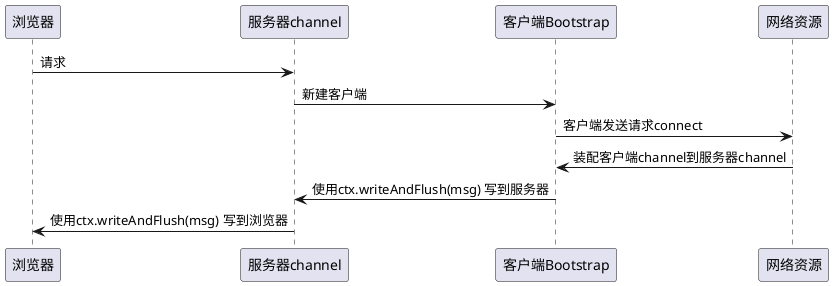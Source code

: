 @startuml
浏览器 -> 服务器channel : 请求
服务器channel -> 客户端Bootstrap : 新建客户端
客户端Bootstrap -> 网络资源 : 客户端发送请求connect

网络资源 -> 客户端Bootstrap : 装配客户端channel到服务器channel
客户端Bootstrap -> 服务器channel : 使用ctx.writeAndFlush(msg) 写到服务器
服务器channel -> 浏览器 : 使用ctx.writeAndFlush(msg) 写到浏览器
@enduml